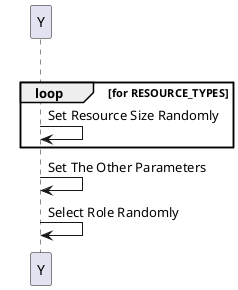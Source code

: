 @startuml
/'
 Y : Agent
 '/

loop Until All Resources are Set Positive
loop for RESOURCE_TYPES
    Y -> Y: Set Resource Size Randomly
end
Y -> Y: Set The Other Parameters
Y -> Y: Select Role Randomly
@enduml